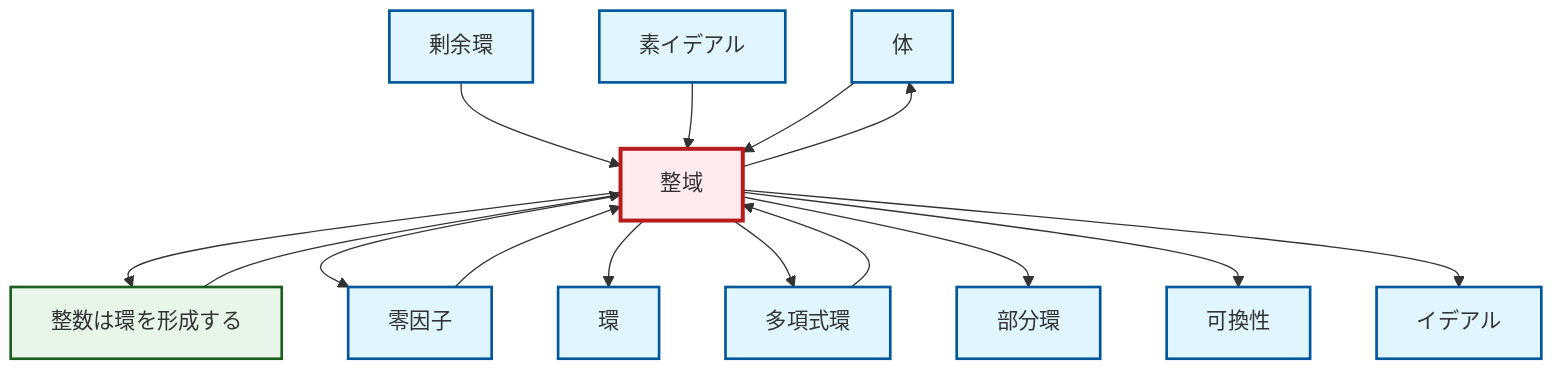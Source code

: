 graph TD
    classDef definition fill:#e1f5fe,stroke:#01579b,stroke-width:2px
    classDef theorem fill:#f3e5f5,stroke:#4a148c,stroke-width:2px
    classDef axiom fill:#fff3e0,stroke:#e65100,stroke-width:2px
    classDef example fill:#e8f5e9,stroke:#1b5e20,stroke-width:2px
    classDef current fill:#ffebee,stroke:#b71c1c,stroke-width:3px
    def-field["体"]:::definition
    def-ring["環"]:::definition
    def-commutativity["可換性"]:::definition
    def-ideal["イデアル"]:::definition
    def-integral-domain["整域"]:::definition
    ex-integers-ring["整数は環を形成する"]:::example
    def-zero-divisor["零因子"]:::definition
    def-prime-ideal["素イデアル"]:::definition
    def-quotient-ring["剰余環"]:::definition
    def-subring["部分環"]:::definition
    def-polynomial-ring["多項式環"]:::definition
    def-integral-domain --> ex-integers-ring
    def-quotient-ring --> def-integral-domain
    def-prime-ideal --> def-integral-domain
    def-integral-domain --> def-zero-divisor
    def-integral-domain --> def-ring
    def-integral-domain --> def-field
    def-integral-domain --> def-polynomial-ring
    def-integral-domain --> def-subring
    def-polynomial-ring --> def-integral-domain
    def-integral-domain --> def-commutativity
    def-field --> def-integral-domain
    def-zero-divisor --> def-integral-domain
    def-integral-domain --> def-ideal
    ex-integers-ring --> def-integral-domain
    class def-integral-domain current
